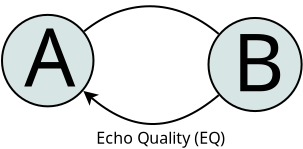 <?xml version="1.0" encoding="UTF-8"?>
<dia:diagram xmlns:dia="http://www.lysator.liu.se/~alla/dia/">
  <dia:layer name="Background" visible="true">
    <dia:object type="Standard - Ellipse" version="0" id="O0">
      <dia:attribute name="obj_pos">
        <dia:point val="0.139,0.142"/>
      </dia:attribute>
      <dia:attribute name="obj_bb">
        <dia:rectangle val="0.089,0.092;4.763,4.766"/>
      </dia:attribute>
      <dia:attribute name="elem_corner">
        <dia:point val="0.139,0.142"/>
      </dia:attribute>
      <dia:attribute name="elem_width">
        <dia:real val="4.574"/>
      </dia:attribute>
      <dia:attribute name="elem_height">
        <dia:real val="4.574"/>
      </dia:attribute>
      <dia:attribute name="inner_color">
        <dia:color val="#d8e5e5"/>
      </dia:attribute>
      <dia:attribute name="aspect">
        <dia:enum val="2"/>
      </dia:attribute>
    </dia:object>
    <dia:object type="Standard - Text" version="1" id="O1">
      <dia:attribute name="obj_pos">
        <dia:point val="1.257,3.726"/>
      </dia:attribute>
      <dia:attribute name="obj_bb">
        <dia:rectangle val="1.257,0.341;3.749,6.201"/>
      </dia:attribute>
      <dia:attribute name="text">
        <dia:composite type="text">
          <dia:attribute name="string">
            <dia:string>#A#</dia:string>
          </dia:attribute>
          <dia:attribute name="font">
            <dia:font family="sans" style="0" name="Helvetica"/>
          </dia:attribute>
          <dia:attribute name="height">
            <dia:real val="5"/>
          </dia:attribute>
          <dia:attribute name="pos">
            <dia:point val="1.257,3.726"/>
          </dia:attribute>
          <dia:attribute name="color">
            <dia:color val="#000000"/>
          </dia:attribute>
          <dia:attribute name="alignment">
            <dia:enum val="0"/>
          </dia:attribute>
        </dia:composite>
      </dia:attribute>
      <dia:attribute name="valign">
        <dia:enum val="3"/>
      </dia:attribute>
    </dia:object>
    <dia:object type="Standard - Ellipse" version="0" id="O2">
      <dia:attribute name="obj_pos">
        <dia:point val="10.465,0.296"/>
      </dia:attribute>
      <dia:attribute name="obj_bb">
        <dia:rectangle val="10.415,0.246;15.171,5.002"/>
      </dia:attribute>
      <dia:attribute name="elem_corner">
        <dia:point val="10.465,0.296"/>
      </dia:attribute>
      <dia:attribute name="elem_width">
        <dia:real val="4.656"/>
      </dia:attribute>
      <dia:attribute name="elem_height">
        <dia:real val="4.656"/>
      </dia:attribute>
      <dia:attribute name="inner_color">
        <dia:color val="#d8e5e5"/>
      </dia:attribute>
      <dia:attribute name="aspect">
        <dia:enum val="2"/>
      </dia:attribute>
    </dia:object>
    <dia:object type="Standard - Text" version="1" id="O3">
      <dia:attribute name="obj_pos">
        <dia:point val="11.669,3.962"/>
      </dia:attribute>
      <dia:attribute name="obj_bb">
        <dia:rectangle val="11.669,0.577;14.169,6.437"/>
      </dia:attribute>
      <dia:attribute name="text">
        <dia:composite type="text">
          <dia:attribute name="string">
            <dia:string>#B#</dia:string>
          </dia:attribute>
          <dia:attribute name="font">
            <dia:font family="sans" style="0" name="Helvetica"/>
          </dia:attribute>
          <dia:attribute name="height">
            <dia:real val="5"/>
          </dia:attribute>
          <dia:attribute name="pos">
            <dia:point val="11.669,3.962"/>
          </dia:attribute>
          <dia:attribute name="color">
            <dia:color val="#000000"/>
          </dia:attribute>
          <dia:attribute name="alignment">
            <dia:enum val="0"/>
          </dia:attribute>
        </dia:composite>
      </dia:attribute>
      <dia:attribute name="valign">
        <dia:enum val="3"/>
      </dia:attribute>
    </dia:object>
    <dia:object type="Standard - BezierLine" version="0" id="O4">
      <dia:attribute name="obj_pos">
        <dia:point val="2.426,2.429"/>
      </dia:attribute>
      <dia:attribute name="obj_bb">
        <dia:rectangle val="4.176,-0.339;11.044,1.163"/>
      </dia:attribute>
      <dia:attribute name="bez_points">
        <dia:point val="2.426,2.429"/>
        <dia:point val="4.476,0.779"/>
        <dia:point val="10.582,0.763"/>
        <dia:point val="12.793,2.624"/>
      </dia:attribute>
      <dia:attribute name="corner_types">
        <dia:enum val="0"/>
        <dia:enum val="0"/>
      </dia:attribute>
      <dia:connections>
        <dia:connection handle="0" to="O0" connection="8"/>
        <dia:connection handle="3" to="O2" connection="8"/>
      </dia:connections>
    </dia:object>
    <dia:object type="Standard - BezierLine" version="0" id="O5">
      <dia:attribute name="obj_pos">
        <dia:point val="12.793,2.624"/>
      </dia:attribute>
      <dia:attribute name="obj_bb">
        <dia:rectangle val="3.844,3.531;11.046,5.615"/>
      </dia:attribute>
      <dia:attribute name="bez_points">
        <dia:point val="12.793,2.624"/>
        <dia:point val="10.393,4.649"/>
        <dia:point val="4.776,4.429"/>
        <dia:point val="2.426,2.429"/>
      </dia:attribute>
      <dia:attribute name="corner_types">
        <dia:enum val="0"/>
        <dia:enum val="0"/>
      </dia:attribute>
      <dia:attribute name="end_arrow">
        <dia:enum val="22"/>
      </dia:attribute>
      <dia:attribute name="end_arrow_length">
        <dia:real val="0.5"/>
      </dia:attribute>
      <dia:attribute name="end_arrow_width">
        <dia:real val="0.5"/>
      </dia:attribute>
      <dia:connections>
        <dia:connection handle="0" to="O2" connection="8"/>
        <dia:connection handle="3" to="O0" connection="8"/>
      </dia:connections>
    </dia:object>
    <dia:object type="Standard - Text" version="1" id="O6">
      <dia:attribute name="obj_pos">
        <dia:point val="4.849,6.585"/>
      </dia:attribute>
      <dia:attribute name="obj_bb">
        <dia:rectangle val="4.849,5.886;11.325,7.123"/>
      </dia:attribute>
      <dia:attribute name="text">
        <dia:composite type="text">
          <dia:attribute name="string">
            <dia:string>#Echo Quality (EQ)#</dia:string>
          </dia:attribute>
          <dia:attribute name="font">
            <dia:font family="sans" style="0" name="Helvetica"/>
          </dia:attribute>
          <dia:attribute name="height">
            <dia:real val="1"/>
          </dia:attribute>
          <dia:attribute name="pos">
            <dia:point val="4.849,6.585"/>
          </dia:attribute>
          <dia:attribute name="color">
            <dia:color val="#000000"/>
          </dia:attribute>
          <dia:attribute name="alignment">
            <dia:enum val="0"/>
          </dia:attribute>
        </dia:composite>
      </dia:attribute>
      <dia:attribute name="valign">
        <dia:enum val="3"/>
      </dia:attribute>
    </dia:object>
  </dia:layer>
</dia:diagram>
